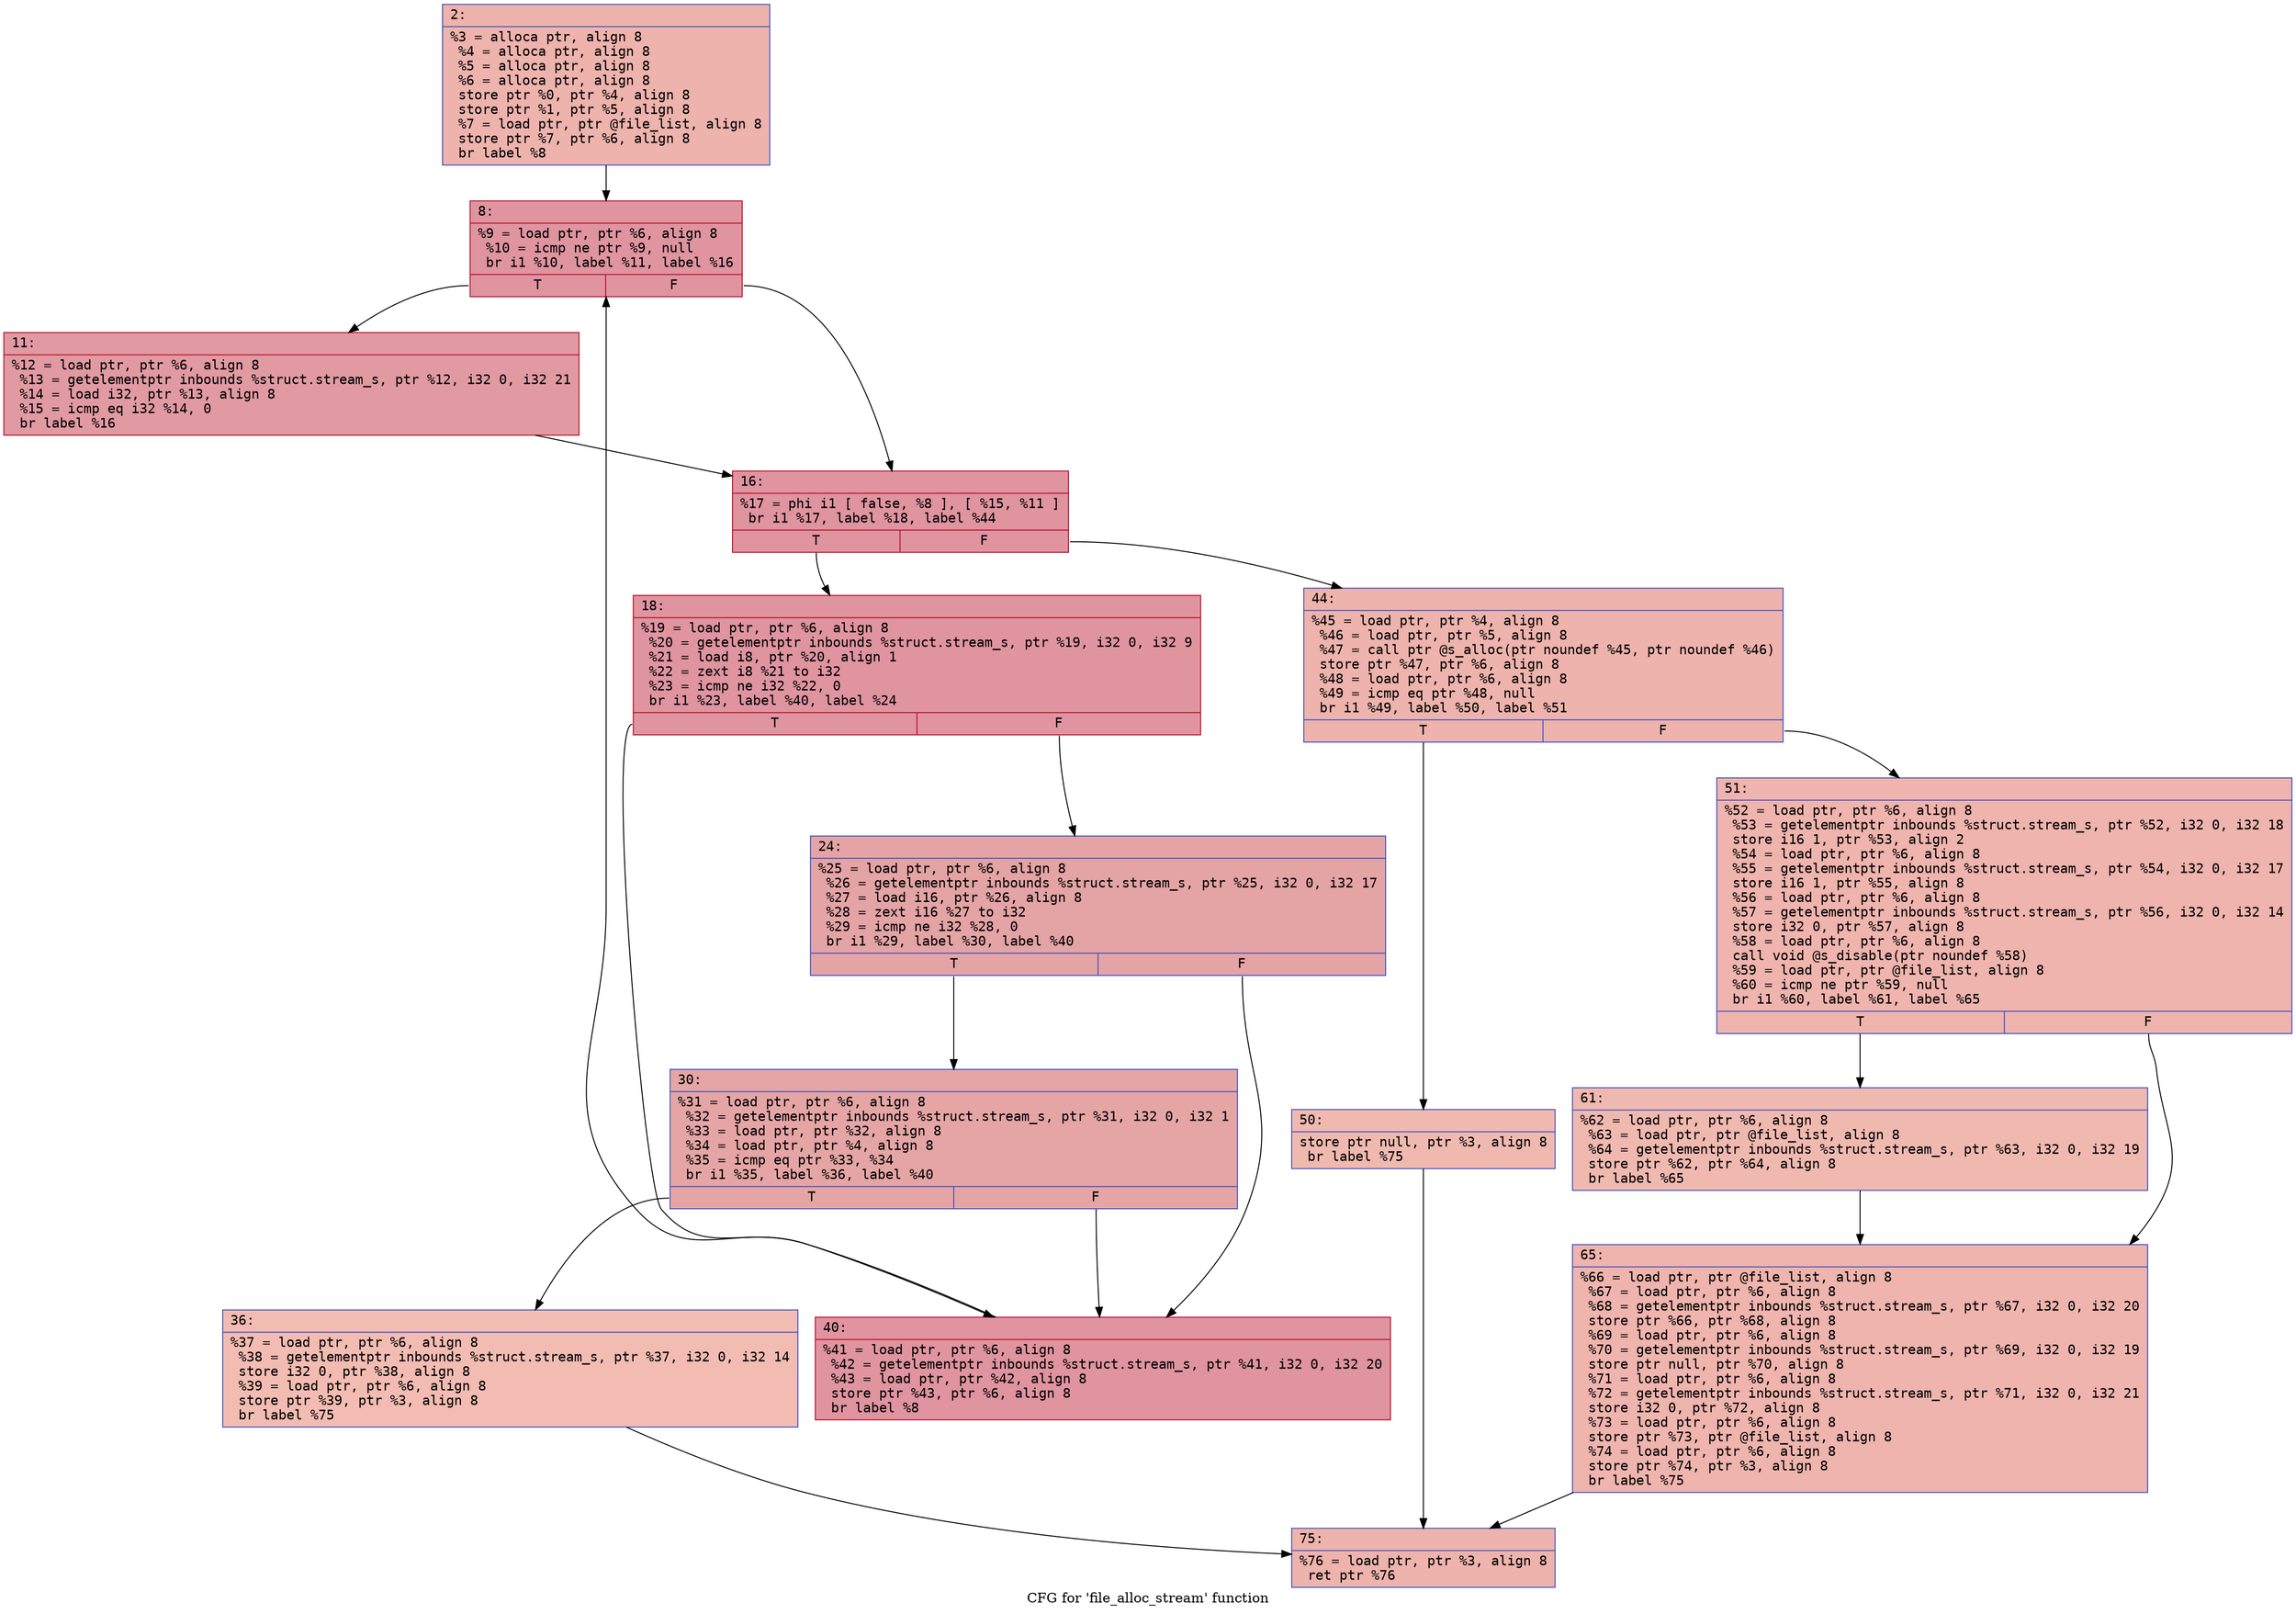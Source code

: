 digraph "CFG for 'file_alloc_stream' function" {
	label="CFG for 'file_alloc_stream' function";

	Node0x60000212b070 [shape=record,color="#3d50c3ff", style=filled, fillcolor="#d6524470" fontname="Courier",label="{2:\l|  %3 = alloca ptr, align 8\l  %4 = alloca ptr, align 8\l  %5 = alloca ptr, align 8\l  %6 = alloca ptr, align 8\l  store ptr %0, ptr %4, align 8\l  store ptr %1, ptr %5, align 8\l  %7 = load ptr, ptr @file_list, align 8\l  store ptr %7, ptr %6, align 8\l  br label %8\l}"];
	Node0x60000212b070 -> Node0x60000212b0c0[tooltip="2 -> 8\nProbability 100.00%" ];
	Node0x60000212b0c0 [shape=record,color="#b70d28ff", style=filled, fillcolor="#b70d2870" fontname="Courier",label="{8:\l|  %9 = load ptr, ptr %6, align 8\l  %10 = icmp ne ptr %9, null\l  br i1 %10, label %11, label %16\l|{<s0>T|<s1>F}}"];
	Node0x60000212b0c0:s0 -> Node0x60000212b110[tooltip="8 -> 11\nProbability 62.50%" ];
	Node0x60000212b0c0:s1 -> Node0x60000212b160[tooltip="8 -> 16\nProbability 37.50%" ];
	Node0x60000212b110 [shape=record,color="#b70d28ff", style=filled, fillcolor="#bb1b2c70" fontname="Courier",label="{11:\l|  %12 = load ptr, ptr %6, align 8\l  %13 = getelementptr inbounds %struct.stream_s, ptr %12, i32 0, i32 21\l  %14 = load i32, ptr %13, align 8\l  %15 = icmp eq i32 %14, 0\l  br label %16\l}"];
	Node0x60000212b110 -> Node0x60000212b160[tooltip="11 -> 16\nProbability 100.00%" ];
	Node0x60000212b160 [shape=record,color="#b70d28ff", style=filled, fillcolor="#b70d2870" fontname="Courier",label="{16:\l|  %17 = phi i1 [ false, %8 ], [ %15, %11 ]\l  br i1 %17, label %18, label %44\l|{<s0>T|<s1>F}}"];
	Node0x60000212b160:s0 -> Node0x60000212b1b0[tooltip="16 -> 18\nProbability 96.88%" ];
	Node0x60000212b160:s1 -> Node0x60000212b340[tooltip="16 -> 44\nProbability 3.12%" ];
	Node0x60000212b1b0 [shape=record,color="#b70d28ff", style=filled, fillcolor="#b70d2870" fontname="Courier",label="{18:\l|  %19 = load ptr, ptr %6, align 8\l  %20 = getelementptr inbounds %struct.stream_s, ptr %19, i32 0, i32 9\l  %21 = load i8, ptr %20, align 1\l  %22 = zext i8 %21 to i32\l  %23 = icmp ne i32 %22, 0\l  br i1 %23, label %40, label %24\l|{<s0>T|<s1>F}}"];
	Node0x60000212b1b0:s0 -> Node0x60000212b2f0[tooltip="18 -> 40\nProbability 62.50%" ];
	Node0x60000212b1b0:s1 -> Node0x60000212b200[tooltip="18 -> 24\nProbability 37.50%" ];
	Node0x60000212b200 [shape=record,color="#3d50c3ff", style=filled, fillcolor="#c32e3170" fontname="Courier",label="{24:\l|  %25 = load ptr, ptr %6, align 8\l  %26 = getelementptr inbounds %struct.stream_s, ptr %25, i32 0, i32 17\l  %27 = load i16, ptr %26, align 8\l  %28 = zext i16 %27 to i32\l  %29 = icmp ne i32 %28, 0\l  br i1 %29, label %30, label %40\l|{<s0>T|<s1>F}}"];
	Node0x60000212b200:s0 -> Node0x60000212b250[tooltip="24 -> 30\nProbability 62.50%" ];
	Node0x60000212b200:s1 -> Node0x60000212b2f0[tooltip="24 -> 40\nProbability 37.50%" ];
	Node0x60000212b250 [shape=record,color="#3d50c3ff", style=filled, fillcolor="#c5333470" fontname="Courier",label="{30:\l|  %31 = load ptr, ptr %6, align 8\l  %32 = getelementptr inbounds %struct.stream_s, ptr %31, i32 0, i32 1\l  %33 = load ptr, ptr %32, align 8\l  %34 = load ptr, ptr %4, align 8\l  %35 = icmp eq ptr %33, %34\l  br i1 %35, label %36, label %40\l|{<s0>T|<s1>F}}"];
	Node0x60000212b250:s0 -> Node0x60000212b2a0[tooltip="30 -> 36\nProbability 3.12%" ];
	Node0x60000212b250:s1 -> Node0x60000212b2f0[tooltip="30 -> 40\nProbability 96.88%" ];
	Node0x60000212b2a0 [shape=record,color="#3d50c3ff", style=filled, fillcolor="#e1675170" fontname="Courier",label="{36:\l|  %37 = load ptr, ptr %6, align 8\l  %38 = getelementptr inbounds %struct.stream_s, ptr %37, i32 0, i32 14\l  store i32 0, ptr %38, align 8\l  %39 = load ptr, ptr %6, align 8\l  store ptr %39, ptr %3, align 8\l  br label %75\l}"];
	Node0x60000212b2a0 -> Node0x60000212b4d0[tooltip="36 -> 75\nProbability 100.00%" ];
	Node0x60000212b2f0 [shape=record,color="#b70d28ff", style=filled, fillcolor="#b70d2870" fontname="Courier",label="{40:\l|  %41 = load ptr, ptr %6, align 8\l  %42 = getelementptr inbounds %struct.stream_s, ptr %41, i32 0, i32 20\l  %43 = load ptr, ptr %42, align 8\l  store ptr %43, ptr %6, align 8\l  br label %8\l}"];
	Node0x60000212b2f0 -> Node0x60000212b0c0[tooltip="40 -> 8\nProbability 100.00%" ];
	Node0x60000212b340 [shape=record,color="#3d50c3ff", style=filled, fillcolor="#d6524470" fontname="Courier",label="{44:\l|  %45 = load ptr, ptr %4, align 8\l  %46 = load ptr, ptr %5, align 8\l  %47 = call ptr @s_alloc(ptr noundef %45, ptr noundef %46)\l  store ptr %47, ptr %6, align 8\l  %48 = load ptr, ptr %6, align 8\l  %49 = icmp eq ptr %48, null\l  br i1 %49, label %50, label %51\l|{<s0>T|<s1>F}}"];
	Node0x60000212b340:s0 -> Node0x60000212b390[tooltip="44 -> 50\nProbability 37.50%" ];
	Node0x60000212b340:s1 -> Node0x60000212b3e0[tooltip="44 -> 51\nProbability 62.50%" ];
	Node0x60000212b390 [shape=record,color="#3d50c3ff", style=filled, fillcolor="#de614d70" fontname="Courier",label="{50:\l|  store ptr null, ptr %3, align 8\l  br label %75\l}"];
	Node0x60000212b390 -> Node0x60000212b4d0[tooltip="50 -> 75\nProbability 100.00%" ];
	Node0x60000212b3e0 [shape=record,color="#3d50c3ff", style=filled, fillcolor="#d8564670" fontname="Courier",label="{51:\l|  %52 = load ptr, ptr %6, align 8\l  %53 = getelementptr inbounds %struct.stream_s, ptr %52, i32 0, i32 18\l  store i16 1, ptr %53, align 2\l  %54 = load ptr, ptr %6, align 8\l  %55 = getelementptr inbounds %struct.stream_s, ptr %54, i32 0, i32 17\l  store i16 1, ptr %55, align 8\l  %56 = load ptr, ptr %6, align 8\l  %57 = getelementptr inbounds %struct.stream_s, ptr %56, i32 0, i32 14\l  store i32 0, ptr %57, align 8\l  %58 = load ptr, ptr %6, align 8\l  call void @s_disable(ptr noundef %58)\l  %59 = load ptr, ptr @file_list, align 8\l  %60 = icmp ne ptr %59, null\l  br i1 %60, label %61, label %65\l|{<s0>T|<s1>F}}"];
	Node0x60000212b3e0:s0 -> Node0x60000212b430[tooltip="51 -> 61\nProbability 62.50%" ];
	Node0x60000212b3e0:s1 -> Node0x60000212b480[tooltip="51 -> 65\nProbability 37.50%" ];
	Node0x60000212b430 [shape=record,color="#3d50c3ff", style=filled, fillcolor="#de614d70" fontname="Courier",label="{61:\l|  %62 = load ptr, ptr %6, align 8\l  %63 = load ptr, ptr @file_list, align 8\l  %64 = getelementptr inbounds %struct.stream_s, ptr %63, i32 0, i32 19\l  store ptr %62, ptr %64, align 8\l  br label %65\l}"];
	Node0x60000212b430 -> Node0x60000212b480[tooltip="61 -> 65\nProbability 100.00%" ];
	Node0x60000212b480 [shape=record,color="#3d50c3ff", style=filled, fillcolor="#d8564670" fontname="Courier",label="{65:\l|  %66 = load ptr, ptr @file_list, align 8\l  %67 = load ptr, ptr %6, align 8\l  %68 = getelementptr inbounds %struct.stream_s, ptr %67, i32 0, i32 20\l  store ptr %66, ptr %68, align 8\l  %69 = load ptr, ptr %6, align 8\l  %70 = getelementptr inbounds %struct.stream_s, ptr %69, i32 0, i32 19\l  store ptr null, ptr %70, align 8\l  %71 = load ptr, ptr %6, align 8\l  %72 = getelementptr inbounds %struct.stream_s, ptr %71, i32 0, i32 21\l  store i32 0, ptr %72, align 8\l  %73 = load ptr, ptr %6, align 8\l  store ptr %73, ptr @file_list, align 8\l  %74 = load ptr, ptr %6, align 8\l  store ptr %74, ptr %3, align 8\l  br label %75\l}"];
	Node0x60000212b480 -> Node0x60000212b4d0[tooltip="65 -> 75\nProbability 100.00%" ];
	Node0x60000212b4d0 [shape=record,color="#3d50c3ff", style=filled, fillcolor="#d6524470" fontname="Courier",label="{75:\l|  %76 = load ptr, ptr %3, align 8\l  ret ptr %76\l}"];
}
